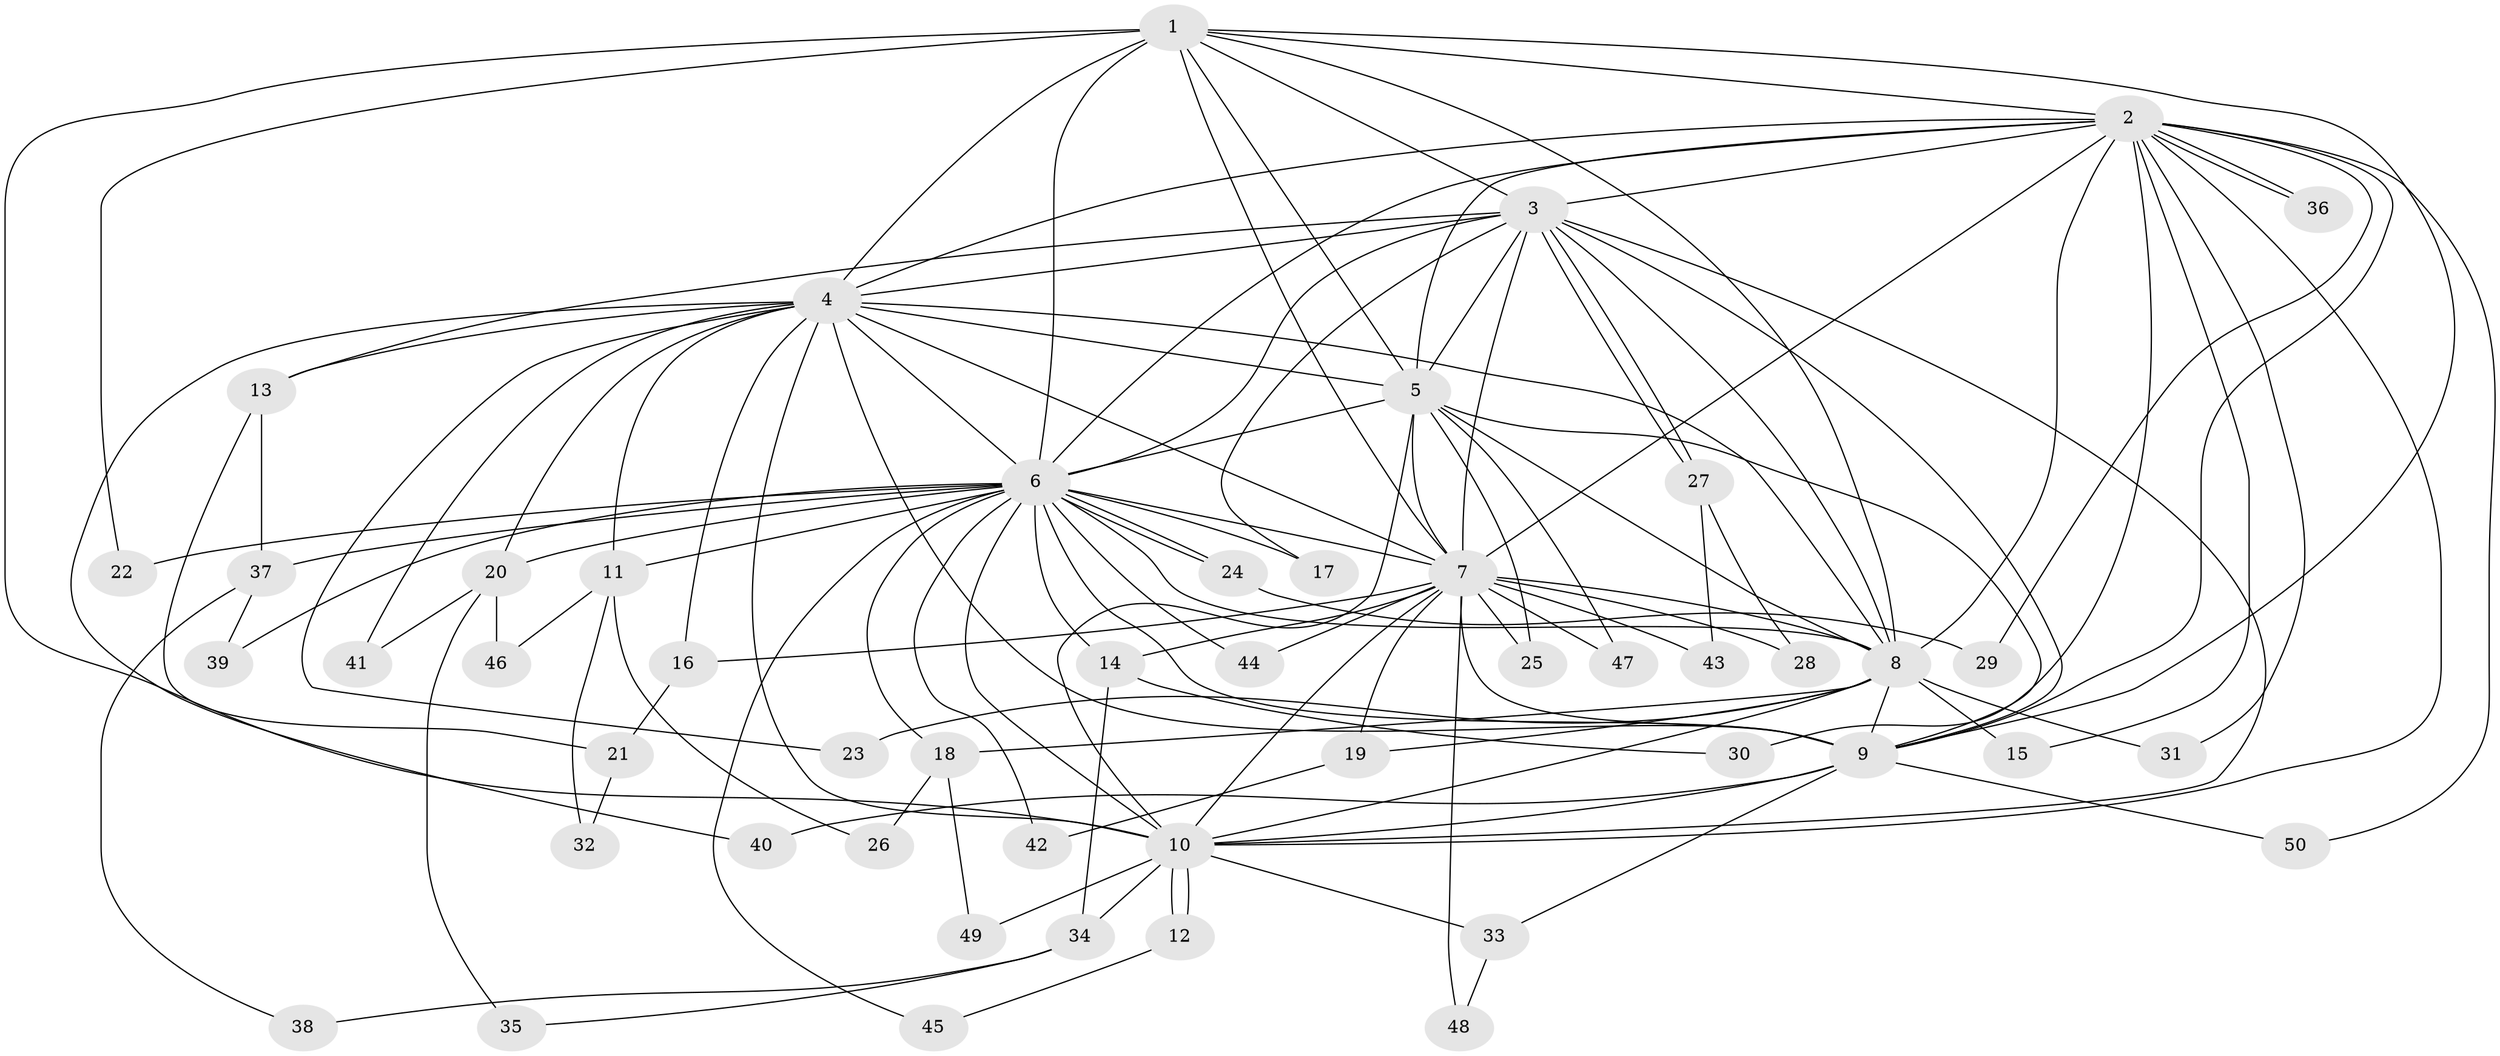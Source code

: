 // Generated by graph-tools (version 1.1) at 2025/01/03/09/25 03:01:23]
// undirected, 50 vertices, 125 edges
graph export_dot {
graph [start="1"]
  node [color=gray90,style=filled];
  1;
  2;
  3;
  4;
  5;
  6;
  7;
  8;
  9;
  10;
  11;
  12;
  13;
  14;
  15;
  16;
  17;
  18;
  19;
  20;
  21;
  22;
  23;
  24;
  25;
  26;
  27;
  28;
  29;
  30;
  31;
  32;
  33;
  34;
  35;
  36;
  37;
  38;
  39;
  40;
  41;
  42;
  43;
  44;
  45;
  46;
  47;
  48;
  49;
  50;
  1 -- 2;
  1 -- 3;
  1 -- 4;
  1 -- 5;
  1 -- 6;
  1 -- 7;
  1 -- 8;
  1 -- 9;
  1 -- 10;
  1 -- 22;
  2 -- 3;
  2 -- 4;
  2 -- 5;
  2 -- 6;
  2 -- 7;
  2 -- 8;
  2 -- 9;
  2 -- 10;
  2 -- 15;
  2 -- 29;
  2 -- 30;
  2 -- 31;
  2 -- 36;
  2 -- 36;
  2 -- 50;
  3 -- 4;
  3 -- 5;
  3 -- 6;
  3 -- 7;
  3 -- 8;
  3 -- 9;
  3 -- 10;
  3 -- 13;
  3 -- 17;
  3 -- 27;
  3 -- 27;
  4 -- 5;
  4 -- 6;
  4 -- 7;
  4 -- 8;
  4 -- 9;
  4 -- 10;
  4 -- 11;
  4 -- 13;
  4 -- 16;
  4 -- 20;
  4 -- 23;
  4 -- 40;
  4 -- 41;
  5 -- 6;
  5 -- 7;
  5 -- 8;
  5 -- 9;
  5 -- 10;
  5 -- 25;
  5 -- 47;
  6 -- 7;
  6 -- 8;
  6 -- 9;
  6 -- 10;
  6 -- 11;
  6 -- 14;
  6 -- 17;
  6 -- 18;
  6 -- 20;
  6 -- 22;
  6 -- 24;
  6 -- 24;
  6 -- 37;
  6 -- 39;
  6 -- 42;
  6 -- 44;
  6 -- 45;
  7 -- 8;
  7 -- 9;
  7 -- 10;
  7 -- 14;
  7 -- 16;
  7 -- 19;
  7 -- 25;
  7 -- 28;
  7 -- 43;
  7 -- 44;
  7 -- 47;
  7 -- 48;
  8 -- 9;
  8 -- 10;
  8 -- 15;
  8 -- 18;
  8 -- 19;
  8 -- 23;
  8 -- 31;
  9 -- 10;
  9 -- 33;
  9 -- 40;
  9 -- 50;
  10 -- 12;
  10 -- 12;
  10 -- 33;
  10 -- 34;
  10 -- 49;
  11 -- 26;
  11 -- 32;
  11 -- 46;
  12 -- 45;
  13 -- 21;
  13 -- 37;
  14 -- 30;
  14 -- 34;
  16 -- 21;
  18 -- 26;
  18 -- 49;
  19 -- 42;
  20 -- 35;
  20 -- 41;
  20 -- 46;
  21 -- 32;
  24 -- 29;
  27 -- 28;
  27 -- 43;
  33 -- 48;
  34 -- 35;
  34 -- 38;
  37 -- 38;
  37 -- 39;
}
